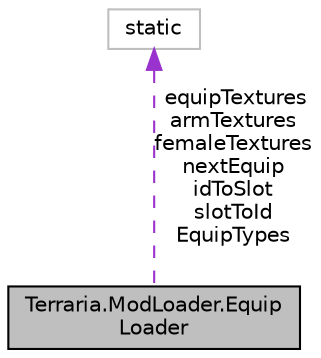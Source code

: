 digraph "Terraria.ModLoader.EquipLoader"
{
  edge [fontname="Helvetica",fontsize="10",labelfontname="Helvetica",labelfontsize="10"];
  node [fontname="Helvetica",fontsize="10",shape=record];
  Node1 [label="Terraria.ModLoader.Equip\lLoader",height=0.2,width=0.4,color="black", fillcolor="grey75", style="filled", fontcolor="black"];
  Node2 -> Node1 [dir="back",color="darkorchid3",fontsize="10",style="dashed",label=" equipTextures\narmTextures\nfemaleTextures\nnextEquip\nidToSlot\nslotToId\nEquipTypes" ,fontname="Helvetica"];
  Node2 [label="static",height=0.2,width=0.4,color="grey75", fillcolor="white", style="filled"];
}
